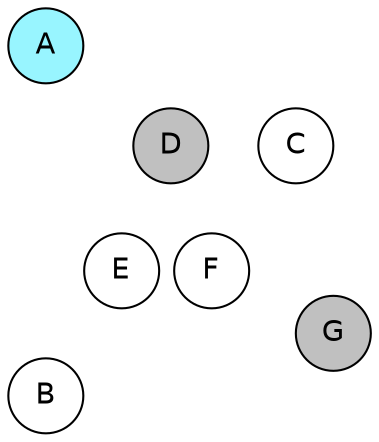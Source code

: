 
graph {

layout = circo;
mindist = .1

node [shape = circle, fontname = Helvetica, margin = 0, style = filled]
edge [style=invis]

subgraph 1 {
	E -- F -- F# -- G -- G# -- A -- A# -- B -- C -- C# -- D -- D# -- E
}

C [fillcolor = white];
C# [fillcolor = gray];
D [fillcolor = gray];
D# [fillcolor = gray];
E [fillcolor = white];
F [fillcolor = white];
F# [fillcolor = white];
G [fillcolor = gray];
G# [fillcolor = gray];
A [fillcolor = cadetblue1];
A# [fillcolor = white];
B [fillcolor = white];
}
